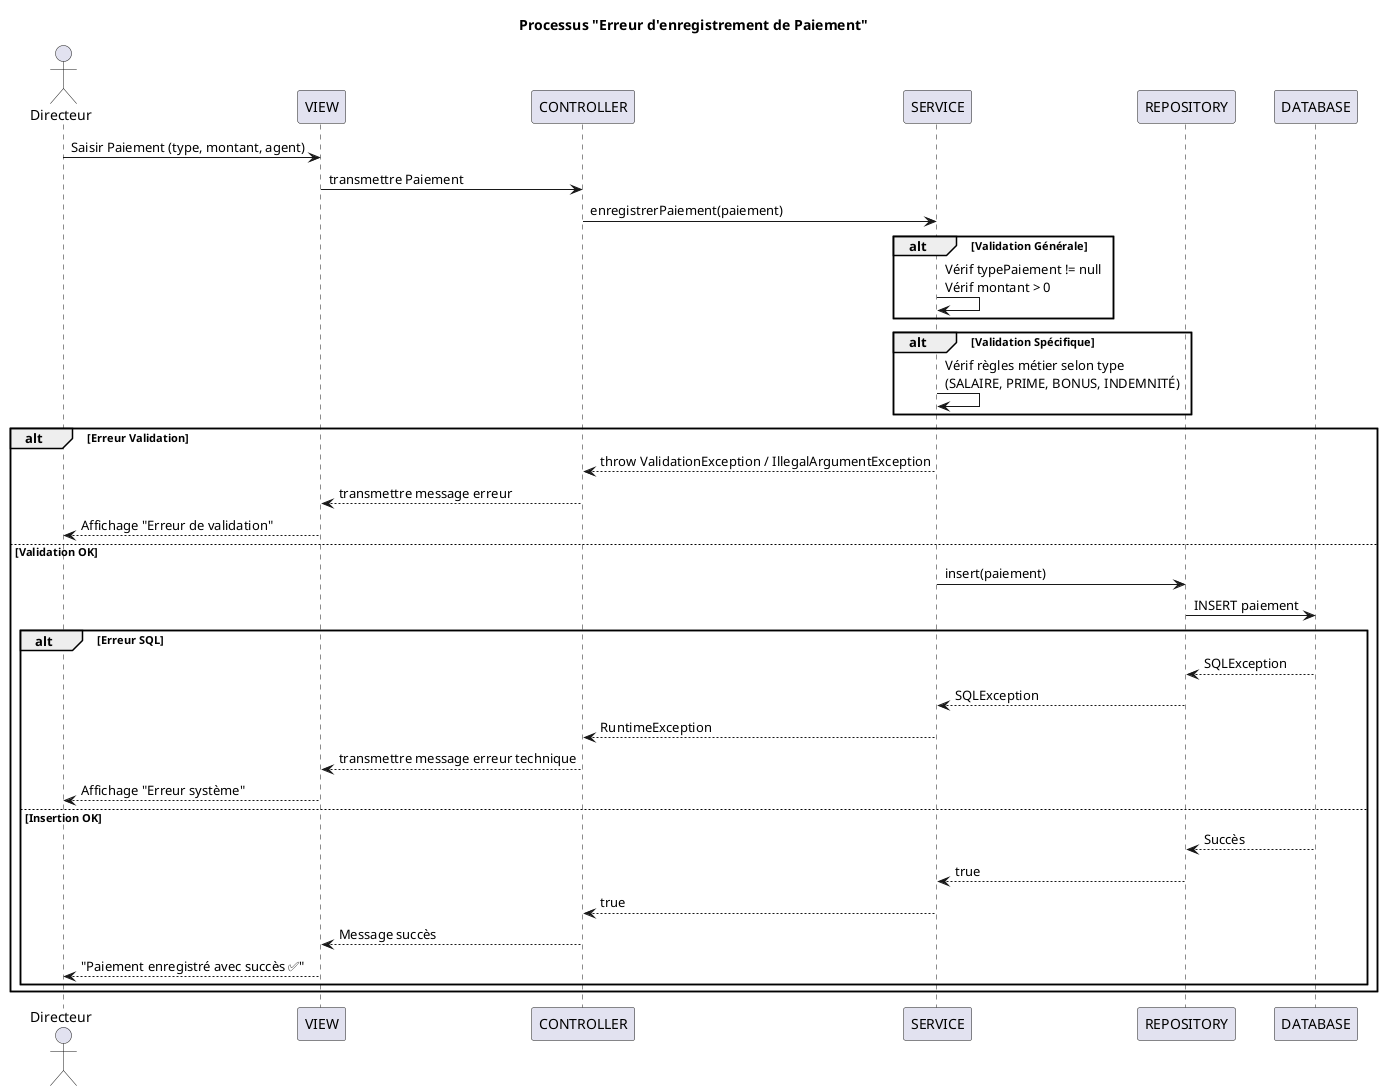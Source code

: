 @startuml
title Processus "Erreur d'enregistrement de Paiement"

actor "Directeur" as U

U -> VIEW : Saisir Paiement (type, montant, agent)
VIEW -> CONTROLLER : transmettre Paiement
CONTROLLER -> SERVICE : enregistrerPaiement(paiement)

alt Validation Générale
    SERVICE -> SERVICE : Vérif typePaiement != null\nVérif montant > 0
end

alt Validation Spécifique
    SERVICE -> SERVICE : Vérif règles métier selon type\n(SALAIRE, PRIME, BONUS, INDEMNITÉ)
end

alt Erreur Validation
    SERVICE --> CONTROLLER : throw ValidationException / IllegalArgumentException
    CONTROLLER --> VIEW : transmettre message erreur
    VIEW --> U : Affichage "Erreur de validation"
else Validation OK
    SERVICE -> REPOSITORY : insert(paiement)
    REPOSITORY -> DATABASE : INSERT paiement
    alt Erreur SQL
        DATABASE --> REPOSITORY : SQLException
        REPOSITORY --> SERVICE : SQLException
        SERVICE --> CONTROLLER : RuntimeException
        CONTROLLER --> VIEW : transmettre message erreur technique
        VIEW --> U : Affichage "Erreur système"
    else Insertion OK
        DATABASE --> REPOSITORY : Succès
        REPOSITORY --> SERVICE : true
        SERVICE --> CONTROLLER : true
        CONTROLLER --> VIEW : Message succès
        VIEW --> U : "Paiement enregistré avec succès ✅"
    end
end
@enduml
